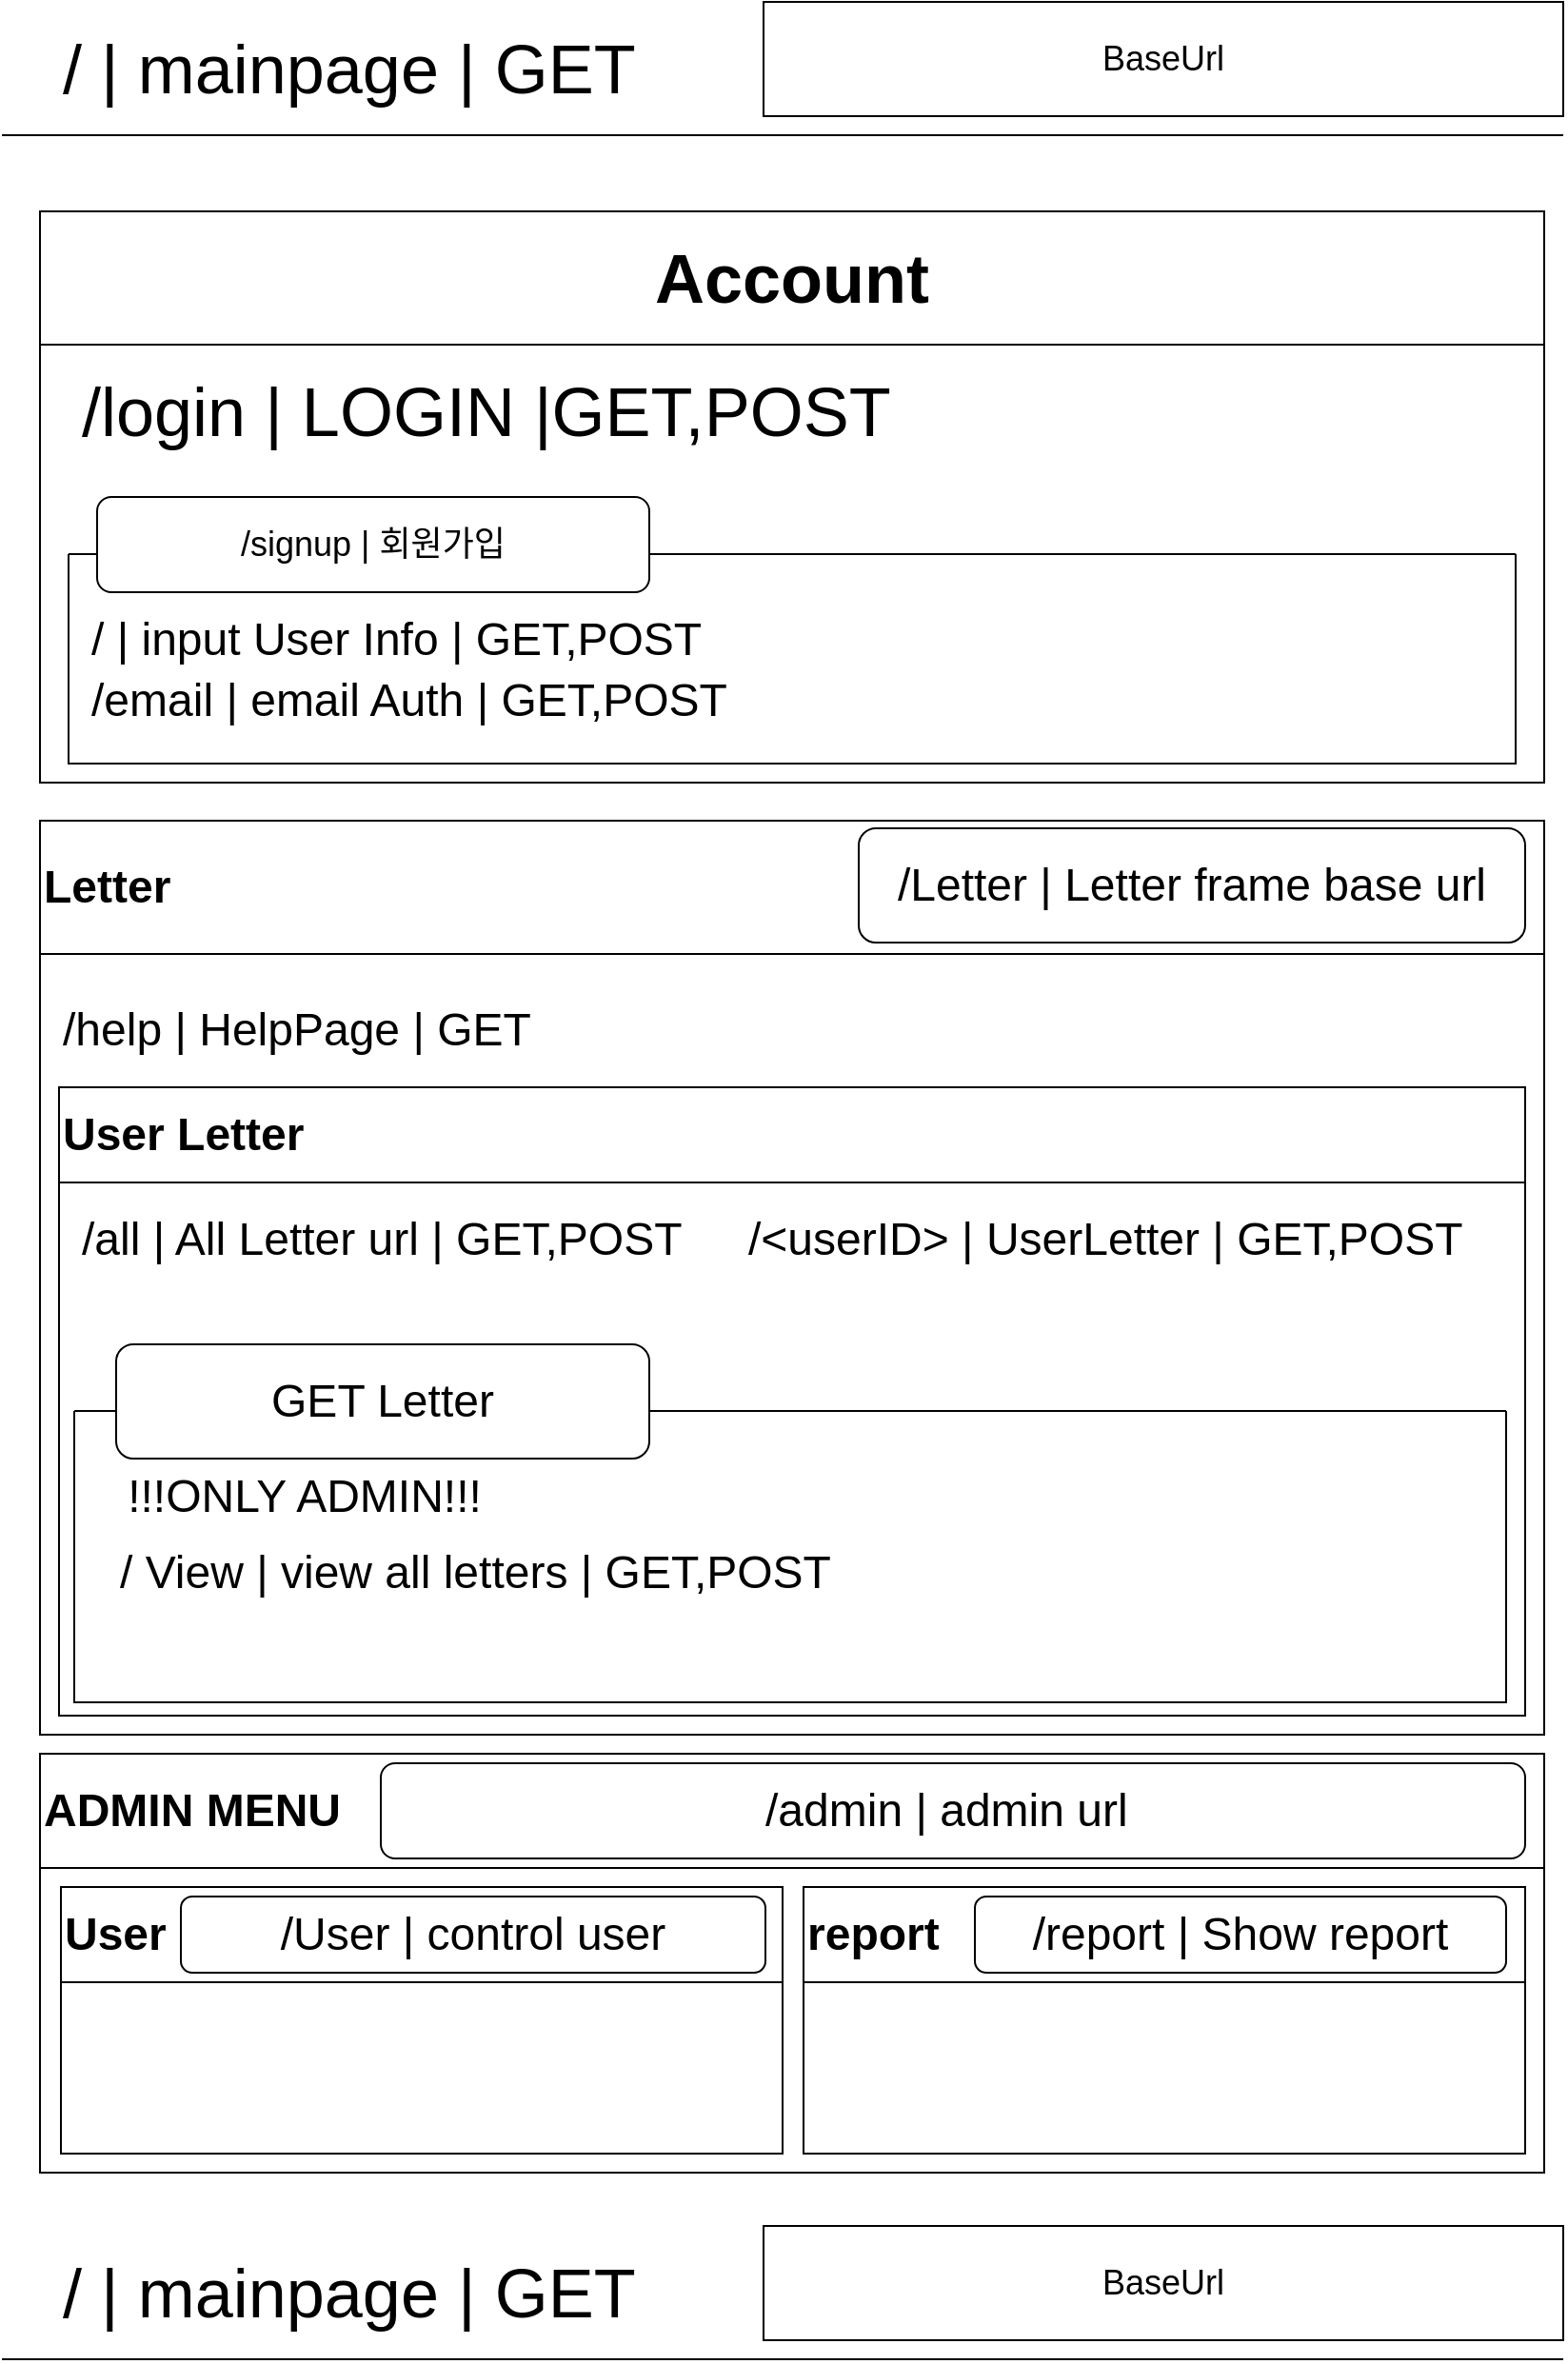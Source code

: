 <mxfile version="20.6.0" type="github" pages="3">
  <diagram id="AwokDTMo0eaw9631N-Wn" name="Route">
    <mxGraphModel dx="1147" dy="636" grid="1" gridSize="10" guides="1" tooltips="1" connect="1" arrows="1" fold="1" page="1" pageScale="1" pageWidth="827" pageHeight="1169" math="0" shadow="0">
      <root>
        <mxCell id="0" />
        <mxCell id="1" parent="0" />
        <mxCell id="ntGoYOF3QYWwDefELQrT-1" value="&lt;font style=&quot;font-size: 36px;&quot;&gt;/ | mainpage | GET&lt;/font&gt;" style="text;html=1;strokeColor=none;fillColor=none;align=left;verticalAlign=middle;whiteSpace=wrap;rounded=0;" vertex="1" parent="1">
          <mxGeometry x="30" y="30" width="340" height="30" as="geometry" />
        </mxCell>
        <mxCell id="ntGoYOF3QYWwDefELQrT-2" value="" style="endArrow=none;html=1;rounded=0;fontSize=36;" edge="1" parent="1">
          <mxGeometry width="50" height="50" relative="1" as="geometry">
            <mxPoint y="80" as="sourcePoint" />
            <mxPoint x="820" y="80" as="targetPoint" />
          </mxGeometry>
        </mxCell>
        <mxCell id="ntGoYOF3QYWwDefELQrT-10" value="Account" style="swimlane;whiteSpace=wrap;html=1;fontSize=36;startSize=70;" vertex="1" parent="1">
          <mxGeometry x="20" y="120" width="790" height="300" as="geometry" />
        </mxCell>
        <mxCell id="ntGoYOF3QYWwDefELQrT-5" value="&lt;font style=&quot;font-size: 36px;&quot;&gt;/login | LOGIN |GET,POST&lt;/font&gt;" style="text;html=1;strokeColor=none;fillColor=none;align=left;verticalAlign=middle;whiteSpace=wrap;rounded=0;" vertex="1" parent="ntGoYOF3QYWwDefELQrT-10">
          <mxGeometry x="20" y="90" width="750" height="30" as="geometry" />
        </mxCell>
        <mxCell id="ntGoYOF3QYWwDefELQrT-15" value="" style="swimlane;startSize=0;fontSize=18;" vertex="1" parent="ntGoYOF3QYWwDefELQrT-10">
          <mxGeometry x="15" y="180" width="760" height="110" as="geometry">
            <mxRectangle x="15" y="180" width="50" height="40" as="alternateBounds" />
          </mxGeometry>
        </mxCell>
        <mxCell id="ntGoYOF3QYWwDefELQrT-17" value="/signup | 회원가입" style="rounded=1;whiteSpace=wrap;html=1;fontSize=18;" vertex="1" parent="ntGoYOF3QYWwDefELQrT-15">
          <mxGeometry x="15" y="-30" width="290" height="50" as="geometry" />
        </mxCell>
        <mxCell id="ntGoYOF3QYWwDefELQrT-21" value="&lt;span style=&quot;font-size: 24px;&quot;&gt;/email | email Auth | GET,POST&lt;/span&gt;" style="text;html=1;strokeColor=none;fillColor=none;align=left;verticalAlign=middle;whiteSpace=wrap;rounded=0;fontSize=18;" vertex="1" parent="ntGoYOF3QYWwDefELQrT-15">
          <mxGeometry x="10" y="62" width="420" height="30" as="geometry" />
        </mxCell>
        <mxCell id="ntGoYOF3QYWwDefELQrT-23" value="&lt;span style=&quot;font-size: 24px;&quot;&gt;/ | input User Info | GET,POST&lt;/span&gt;" style="text;html=1;strokeColor=none;fillColor=none;align=left;verticalAlign=middle;whiteSpace=wrap;rounded=0;fontSize=18;" vertex="1" parent="ntGoYOF3QYWwDefELQrT-15">
          <mxGeometry x="10" y="30" width="540" height="30" as="geometry" />
        </mxCell>
        <mxCell id="ntGoYOF3QYWwDefELQrT-20" value="BaseUrl" style="rounded=0;whiteSpace=wrap;html=1;fontSize=18;" vertex="1" parent="1">
          <mxGeometry x="400" y="10" width="420" height="60" as="geometry" />
        </mxCell>
        <mxCell id="ntGoYOF3QYWwDefELQrT-24" value="Letter" style="swimlane;whiteSpace=wrap;html=1;fontSize=24;startSize=70;align=left;" vertex="1" parent="1">
          <mxGeometry x="20" y="440" width="790" height="480" as="geometry" />
        </mxCell>
        <mxCell id="ntGoYOF3QYWwDefELQrT-25" value="/Letter | Letter frame base url" style="rounded=1;whiteSpace=wrap;html=1;fontSize=24;" vertex="1" parent="ntGoYOF3QYWwDefELQrT-24">
          <mxGeometry x="430" y="4" width="350" height="60" as="geometry" />
        </mxCell>
        <mxCell id="ntGoYOF3QYWwDefELQrT-26" value="&lt;div style=&quot;&quot;&gt;&lt;span style=&quot;background-color: initial;&quot;&gt;/help | HelpPage | GET&lt;/span&gt;&lt;/div&gt;" style="text;html=1;align=left;verticalAlign=middle;resizable=0;points=[];autosize=1;strokeColor=none;fillColor=none;fontSize=24;" vertex="1" parent="ntGoYOF3QYWwDefELQrT-24">
          <mxGeometry x="10" y="90" width="270" height="40" as="geometry" />
        </mxCell>
        <mxCell id="ntGoYOF3QYWwDefELQrT-27" value="User Letter" style="swimlane;whiteSpace=wrap;html=1;fontSize=24;startSize=50;align=left;" vertex="1" parent="ntGoYOF3QYWwDefELQrT-24">
          <mxGeometry x="10" y="140" width="770" height="330" as="geometry" />
        </mxCell>
        <mxCell id="ntGoYOF3QYWwDefELQrT-28" value="/all | All Letter url | GET,POST" style="text;html=1;align=left;verticalAlign=middle;resizable=0;points=[];autosize=1;strokeColor=none;fillColor=none;fontSize=24;" vertex="1" parent="ntGoYOF3QYWwDefELQrT-27">
          <mxGeometry x="10" y="60" width="340" height="40" as="geometry" />
        </mxCell>
        <mxCell id="ntGoYOF3QYWwDefELQrT-29" value="/&amp;lt;userID&amp;gt; | UserLetter | GET,POST" style="text;html=1;align=left;verticalAlign=middle;resizable=0;points=[];autosize=1;strokeColor=none;fillColor=none;fontSize=24;" vertex="1" parent="ntGoYOF3QYWwDefELQrT-27">
          <mxGeometry x="360" y="60" width="400" height="40" as="geometry" />
        </mxCell>
        <mxCell id="ntGoYOF3QYWwDefELQrT-30" value="" style="swimlane;startSize=0;fontSize=24;" vertex="1" parent="ntGoYOF3QYWwDefELQrT-27">
          <mxGeometry x="8" y="170" width="752" height="153" as="geometry" />
        </mxCell>
        <mxCell id="ntGoYOF3QYWwDefELQrT-32" value="!!!ONLY ADMIN!!!" style="text;html=1;strokeColor=none;fillColor=none;align=center;verticalAlign=middle;whiteSpace=wrap;rounded=0;fontSize=24;" vertex="1" parent="ntGoYOF3QYWwDefELQrT-30">
          <mxGeometry x="7" y="30" width="228" height="30" as="geometry" />
        </mxCell>
        <mxCell id="ntGoYOF3QYWwDefELQrT-33" value="/ View | view all letters | GET,POST" style="text;html=1;strokeColor=none;fillColor=none;align=left;verticalAlign=middle;whiteSpace=wrap;rounded=0;fontSize=24;" vertex="1" parent="ntGoYOF3QYWwDefELQrT-30">
          <mxGeometry x="22" y="70" width="398" height="30" as="geometry" />
        </mxCell>
        <mxCell id="ntGoYOF3QYWwDefELQrT-31" value="GET Letter" style="rounded=1;whiteSpace=wrap;html=1;fontSize=24;" vertex="1" parent="ntGoYOF3QYWwDefELQrT-27">
          <mxGeometry x="30" y="135" width="280" height="60" as="geometry" />
        </mxCell>
        <mxCell id="ntGoYOF3QYWwDefELQrT-38" value="ADMIN MENU" style="swimlane;whiteSpace=wrap;html=1;fontSize=24;startSize=60;align=left;" vertex="1" parent="1">
          <mxGeometry x="20" y="930" width="790" height="220" as="geometry">
            <mxRectangle x="20" y="930" width="200" height="60" as="alternateBounds" />
          </mxGeometry>
        </mxCell>
        <mxCell id="ntGoYOF3QYWwDefELQrT-40" value="/admin | admin url&amp;nbsp;" style="rounded=1;whiteSpace=wrap;html=1;fontSize=24;" vertex="1" parent="ntGoYOF3QYWwDefELQrT-38">
          <mxGeometry x="179" y="5" width="601" height="50" as="geometry" />
        </mxCell>
        <mxCell id="ntGoYOF3QYWwDefELQrT-41" value="User&amp;nbsp;" style="swimlane;whiteSpace=wrap;html=1;fontSize=24;startSize=50;align=left;" vertex="1" parent="ntGoYOF3QYWwDefELQrT-38">
          <mxGeometry x="11" y="70" width="379" height="140" as="geometry" />
        </mxCell>
        <mxCell id="ntGoYOF3QYWwDefELQrT-43" value="/User | control user" style="rounded=1;whiteSpace=wrap;html=1;fontSize=24;" vertex="1" parent="ntGoYOF3QYWwDefELQrT-41">
          <mxGeometry x="63" y="5" width="307" height="40" as="geometry" />
        </mxCell>
        <mxCell id="ntGoYOF3QYWwDefELQrT-42" value="report" style="swimlane;whiteSpace=wrap;html=1;fontSize=24;startSize=50;align=left;" vertex="1" parent="ntGoYOF3QYWwDefELQrT-38">
          <mxGeometry x="401" y="70" width="379" height="140" as="geometry" />
        </mxCell>
        <mxCell id="ntGoYOF3QYWwDefELQrT-44" value="/report | Show report" style="rounded=1;whiteSpace=wrap;html=1;fontSize=24;" vertex="1" parent="ntGoYOF3QYWwDefELQrT-42">
          <mxGeometry x="90" y="5" width="279" height="40" as="geometry" />
        </mxCell>
        <mxCell id="ntGoYOF3QYWwDefELQrT-45" value="&lt;font style=&quot;font-size: 36px;&quot;&gt;/ | mainpage | GET&lt;/font&gt;" style="text;html=1;strokeColor=none;fillColor=none;align=left;verticalAlign=middle;whiteSpace=wrap;rounded=0;" vertex="1" parent="1">
          <mxGeometry x="30" y="1198" width="340" height="30" as="geometry" />
        </mxCell>
        <mxCell id="ntGoYOF3QYWwDefELQrT-46" value="" style="endArrow=none;html=1;rounded=0;fontSize=36;" edge="1" parent="1">
          <mxGeometry width="50" height="50" relative="1" as="geometry">
            <mxPoint y="1248" as="sourcePoint" />
            <mxPoint x="820.0" y="1248" as="targetPoint" />
          </mxGeometry>
        </mxCell>
        <mxCell id="ntGoYOF3QYWwDefELQrT-47" value="BaseUrl" style="rounded=0;whiteSpace=wrap;html=1;fontSize=18;" vertex="1" parent="1">
          <mxGeometry x="400" y="1178" width="420" height="60" as="geometry" />
        </mxCell>
      </root>
    </mxGraphModel>
  </diagram>
  <diagram id="C5RBs43oDa-KdzZeNtuy" name="회원가입">
    <mxGraphModel dx="923" dy="436" grid="1" gridSize="10" guides="1" tooltips="1" connect="1" arrows="1" fold="1" page="1" pageScale="1" pageWidth="827" pageHeight="1169" math="0" shadow="0">
      <root>
        <mxCell id="WIyWlLk6GJQsqaUBKTNV-0" />
        <mxCell id="WIyWlLk6GJQsqaUBKTNV-1" parent="WIyWlLk6GJQsqaUBKTNV-0" />
        <mxCell id="WK2DGXOXgijf7yvvJERY-2" value="Http Method = post&lt;br&gt;ReqJson&lt;br&gt;{&lt;br&gt;&lt;div style=&quot;&quot;&gt;&lt;span style=&quot;background-color: initial;&quot;&gt;&lt;span style=&quot;white-space: pre;&quot;&gt;	&lt;/span&gt;&quot;UserID&quot;:UserID,&lt;/span&gt;&lt;/div&gt;&lt;div style=&quot;&quot;&gt;&lt;span style=&quot;background-color: initial;&quot;&gt;&lt;span style=&quot;white-space: pre;&quot;&gt;	&lt;/span&gt;&quot;UserPW&quot;:PW,&lt;br&gt;&lt;/span&gt;&lt;/div&gt;&lt;div style=&quot;&quot;&gt;&lt;span style=&quot;background-color: initial;&quot;&gt;&lt;span style=&quot;white-space: pre;&quot;&gt;	&lt;/span&gt;&quot;UserName&quot;:Name,&lt;br&gt;&lt;/span&gt;&lt;/div&gt;&lt;div style=&quot;&quot;&gt;&lt;span style=&quot;background-color: initial;&quot;&gt;&lt;span style=&quot;white-space: pre;&quot;&gt;	&lt;/span&gt;&quot;UserClass&quot;:{&quot;Grade&quot;:grade,&quot;Class&quot;:Class},&lt;br&gt;&lt;/span&gt;&lt;/div&gt;&lt;div style=&quot;&quot;&gt;&lt;span style=&quot;background-color: initial;&quot;&gt;&lt;span style=&quot;white-space: pre;&quot;&gt;	&lt;/span&gt;&quot;UserEmail&quot;:Email,&lt;br&gt;&lt;/span&gt;&lt;/div&gt;&lt;div style=&quot;&quot;&gt;&lt;span style=&quot;background-color: initial;&quot;&gt;}&lt;/span&gt;&lt;/div&gt;" style="rounded=1;whiteSpace=wrap;html=1;align=left;arcSize=6;" vertex="1" parent="WIyWlLk6GJQsqaUBKTNV-1">
          <mxGeometry x="205" y="50" width="470" height="170" as="geometry" />
        </mxCell>
        <mxCell id="WK2DGXOXgijf7yvvJERY-34" value="" style="edgeStyle=orthogonalEdgeStyle;rounded=0;orthogonalLoop=1;jettySize=auto;html=1;" edge="1" parent="WIyWlLk6GJQsqaUBKTNV-1" source="WK2DGXOXgijf7yvvJERY-6" target="WK2DGXOXgijf7yvvJERY-33">
          <mxGeometry relative="1" as="geometry" />
        </mxCell>
        <mxCell id="WK2DGXOXgijf7yvvJERY-6" value="EMailAuth" style="rhombus;whiteSpace=wrap;html=1;" vertex="1" parent="WIyWlLk6GJQsqaUBKTNV-1">
          <mxGeometry x="340" y="250" width="200" height="80" as="geometry" />
        </mxCell>
        <mxCell id="WK2DGXOXgijf7yvvJERY-9" value="" style="endArrow=classic;html=1;rounded=0;exitX=0.5;exitY=1;exitDx=0;exitDy=0;entryX=0.5;entryY=0;entryDx=0;entryDy=0;" edge="1" parent="WIyWlLk6GJQsqaUBKTNV-1" source="WK2DGXOXgijf7yvvJERY-2" target="WK2DGXOXgijf7yvvJERY-6">
          <mxGeometry width="50" height="50" relative="1" as="geometry">
            <mxPoint x="430" y="390" as="sourcePoint" />
            <mxPoint x="480" y="340" as="targetPoint" />
          </mxGeometry>
        </mxCell>
        <mxCell id="WK2DGXOXgijf7yvvJERY-10" value="Ture" style="text;html=1;strokeColor=none;fillColor=none;align=center;verticalAlign=middle;whiteSpace=wrap;rounded=0;" vertex="1" parent="WIyWlLk6GJQsqaUBKTNV-1">
          <mxGeometry x="540" y="320" width="60" height="30" as="geometry" />
        </mxCell>
        <mxCell id="WK2DGXOXgijf7yvvJERY-11" value="False" style="text;html=1;strokeColor=none;fillColor=none;align=center;verticalAlign=middle;whiteSpace=wrap;rounded=0;" vertex="1" parent="WIyWlLk6GJQsqaUBKTNV-1">
          <mxGeometry x="270" y="417" width="60" height="30" as="geometry" />
        </mxCell>
        <mxCell id="WK2DGXOXgijf7yvvJERY-19" value="" style="edgeStyle=orthogonalEdgeStyle;rounded=0;orthogonalLoop=1;jettySize=auto;html=1;" edge="1" parent="WIyWlLk6GJQsqaUBKTNV-1" source="WK2DGXOXgijf7yvvJERY-13" target="WK2DGXOXgijf7yvvJERY-18">
          <mxGeometry relative="1" as="geometry" />
        </mxCell>
        <mxCell id="WK2DGXOXgijf7yvvJERY-13" value="Create UserData" style="rounded=0;whiteSpace=wrap;html=1;" vertex="1" parent="WIyWlLk6GJQsqaUBKTNV-1">
          <mxGeometry x="480" y="350" width="120" height="60" as="geometry" />
        </mxCell>
        <mxCell id="WK2DGXOXgijf7yvvJERY-27" value="" style="edgeStyle=orthogonalEdgeStyle;rounded=0;orthogonalLoop=1;jettySize=auto;html=1;" edge="1" parent="WIyWlLk6GJQsqaUBKTNV-1" source="WK2DGXOXgijf7yvvJERY-18" target="WK2DGXOXgijf7yvvJERY-26">
          <mxGeometry relative="1" as="geometry" />
        </mxCell>
        <mxCell id="WK2DGXOXgijf7yvvJERY-18" value="DB Input&lt;br&gt;UserData" style="whiteSpace=wrap;html=1;rounded=0;" vertex="1" parent="WIyWlLk6GJQsqaUBKTNV-1">
          <mxGeometry x="480" y="447" width="120" height="60" as="geometry" />
        </mxCell>
        <mxCell id="WK2DGXOXgijf7yvvJERY-20" value="" style="endArrow=classic;html=1;rounded=0;exitX=1;exitY=0.5;exitDx=0;exitDy=0;entryX=0.5;entryY=0;entryDx=0;entryDy=0;" edge="1" parent="WIyWlLk6GJQsqaUBKTNV-1" source="WK2DGXOXgijf7yvvJERY-6" target="WK2DGXOXgijf7yvvJERY-13">
          <mxGeometry width="50" height="50" relative="1" as="geometry">
            <mxPoint x="410" y="470" as="sourcePoint" />
            <mxPoint x="460" y="420" as="targetPoint" />
          </mxGeometry>
        </mxCell>
        <mxCell id="WK2DGXOXgijf7yvvJERY-29" value="" style="edgeStyle=orthogonalEdgeStyle;rounded=0;orthogonalLoop=1;jettySize=auto;html=1;" edge="1" parent="WIyWlLk6GJQsqaUBKTNV-1" source="WK2DGXOXgijf7yvvJERY-26" target="WK2DGXOXgijf7yvvJERY-28">
          <mxGeometry relative="1" as="geometry" />
        </mxCell>
        <mxCell id="WK2DGXOXgijf7yvvJERY-26" value="Front&lt;br&gt;Show confirmWindow" style="whiteSpace=wrap;html=1;rounded=0;" vertex="1" parent="WIyWlLk6GJQsqaUBKTNV-1">
          <mxGeometry x="475" y="540" width="130" height="60" as="geometry" />
        </mxCell>
        <mxCell id="WK2DGXOXgijf7yvvJERY-28" value="Front&lt;br&gt;redirect LoginPage" style="whiteSpace=wrap;html=1;rounded=0;" vertex="1" parent="WIyWlLk6GJQsqaUBKTNV-1">
          <mxGeometry x="480" y="630" width="120" height="60" as="geometry" />
        </mxCell>
        <mxCell id="WK2DGXOXgijf7yvvJERY-33" value="End" style="whiteSpace=wrap;html=1;" vertex="1" parent="WIyWlLk6GJQsqaUBKTNV-1">
          <mxGeometry x="210" y="447" width="120" height="60" as="geometry" />
        </mxCell>
      </root>
    </mxGraphModel>
  </diagram>
  <diagram id="699c-nmhM5P19PCU6Ybx" name="EmailAuth">
    <mxGraphModel dx="923" dy="436" grid="1" gridSize="10" guides="1" tooltips="1" connect="1" arrows="1" fold="1" page="1" pageScale="1" pageWidth="827" pageHeight="1169" math="0" shadow="0">
      <root>
        <mxCell id="0" />
        <mxCell id="1" parent="0" />
        <mxCell id="45V9CowaEeQFcSz7J6Kb-1" value="Http Method = post&lt;br&gt;ReqJson&lt;br&gt;{&lt;br&gt;&lt;div style=&quot;&quot;&gt;&lt;span style=&quot;background-color: initial;&quot;&gt;&lt;span style=&quot;white-space: pre;&quot;&gt;	&lt;/span&gt;&quot;UserID&quot;:UserID,&lt;/span&gt;&lt;/div&gt;&lt;div style=&quot;&quot;&gt;&lt;span style=&quot;background-color: initial;&quot;&gt;&lt;span style=&quot;white-space: pre;&quot;&gt;	&lt;/span&gt;&quot;UserPW&quot;:PW,&lt;br&gt;&lt;/span&gt;&lt;/div&gt;&lt;div style=&quot;&quot;&gt;&lt;span style=&quot;background-color: initial;&quot;&gt;&lt;span style=&quot;white-space: pre;&quot;&gt;	&lt;/span&gt;&quot;UserName&quot;:Name,&lt;br&gt;&lt;/span&gt;&lt;/div&gt;&lt;div style=&quot;&quot;&gt;&lt;span style=&quot;background-color: initial;&quot;&gt;&lt;span style=&quot;white-space: pre;&quot;&gt;	&lt;/span&gt;&quot;UserClass&quot;:{&quot;Grade&quot;:grade,&quot;Class&quot;:Class},&lt;br&gt;&lt;/span&gt;&lt;/div&gt;&lt;div style=&quot;&quot;&gt;&lt;span style=&quot;background-color: initial;&quot;&gt;&lt;span style=&quot;white-space: pre;&quot;&gt;	&lt;/span&gt;&quot;UserEmail&quot;:Email,&lt;br&gt;&lt;/span&gt;&lt;/div&gt;&lt;div style=&quot;&quot;&gt;&lt;span style=&quot;background-color: initial;&quot;&gt;}&lt;/span&gt;&lt;/div&gt;" style="rounded=1;whiteSpace=wrap;html=1;align=left;arcSize=6;" vertex="1" parent="1">
          <mxGeometry x="205" y="50" width="470" height="170" as="geometry" />
        </mxCell>
        <mxCell id="45V9CowaEeQFcSz7J6Kb-2" value="EMailModule" style="rounded=0;whiteSpace=wrap;html=1;" vertex="1" parent="1">
          <mxGeometry x="100" y="290" width="120" height="60" as="geometry" />
        </mxCell>
      </root>
    </mxGraphModel>
  </diagram>
</mxfile>
